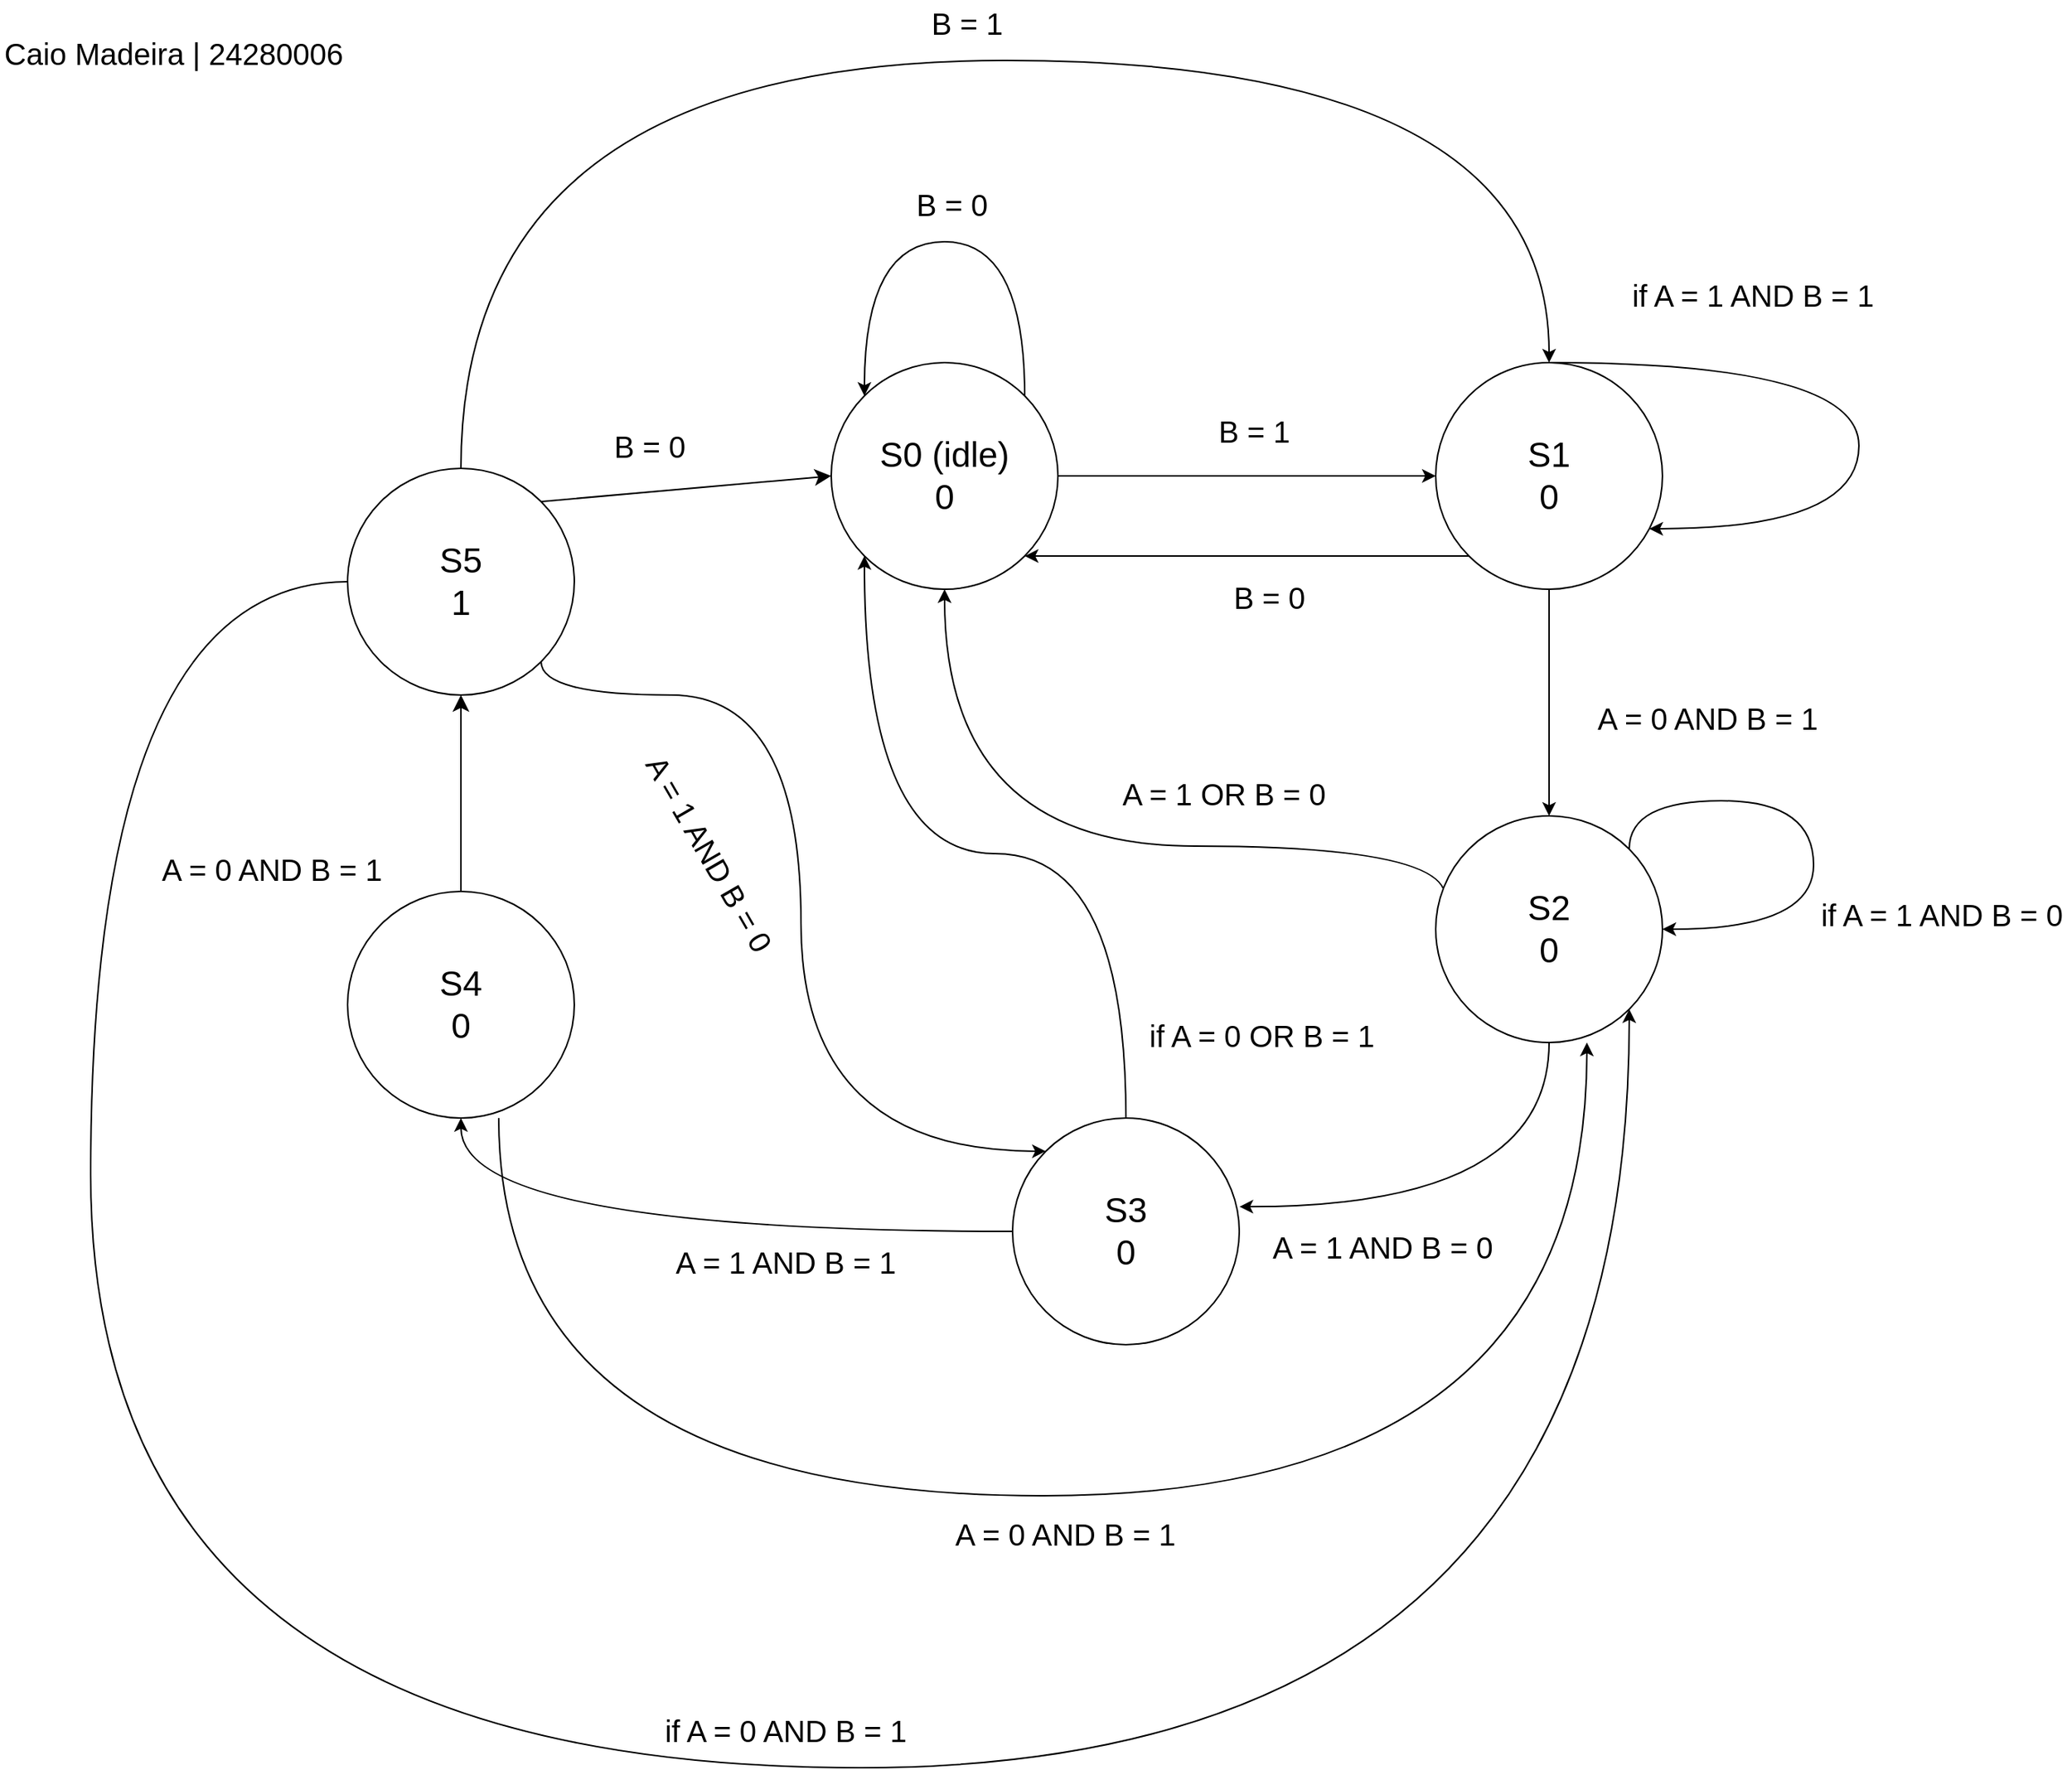 <mxfile version="24.7.13">
  <diagram name="Page-1" id="b_PFSjgRnYWqNBcnfu1e">
    <mxGraphModel dx="3007" dy="1845" grid="1" gridSize="10" guides="1" tooltips="1" connect="1" arrows="1" fold="1" page="0" pageScale="1" pageWidth="850" pageHeight="1100" background="none" math="0" shadow="0">
      <root>
        <mxCell id="0" />
        <mxCell id="1" parent="0" />
        <mxCell id="tQddnmzMiFavjvR3CnS6-4" style="edgeStyle=orthogonalEdgeStyle;rounded=0;orthogonalLoop=1;jettySize=auto;html=1;entryX=0;entryY=0.5;entryDx=0;entryDy=0;" parent="1" source="tQddnmzMiFavjvR3CnS6-1" target="tQddnmzMiFavjvR3CnS6-2" edge="1">
          <mxGeometry relative="1" as="geometry" />
        </mxCell>
        <mxCell id="tQddnmzMiFavjvR3CnS6-1" value="&lt;font style=&quot;font-size: 23px;&quot;&gt;S0 (idle)&lt;br&gt;0&lt;/font&gt;" style="ellipse;whiteSpace=wrap;html=1;aspect=fixed;" parent="1" vertex="1">
          <mxGeometry x="240" y="100" width="150" height="150" as="geometry" />
        </mxCell>
        <mxCell id="tQddnmzMiFavjvR3CnS6-7" style="edgeStyle=orthogonalEdgeStyle;rounded=0;orthogonalLoop=1;jettySize=auto;html=1;" parent="1" source="tQddnmzMiFavjvR3CnS6-2" edge="1">
          <mxGeometry relative="1" as="geometry">
            <mxPoint x="715" y="400" as="targetPoint" />
          </mxGeometry>
        </mxCell>
        <mxCell id="tQddnmzMiFavjvR3CnS6-23" style="edgeStyle=orthogonalEdgeStyle;rounded=0;orthogonalLoop=1;jettySize=auto;html=1;exitX=0;exitY=1;exitDx=0;exitDy=0;entryX=1;entryY=1;entryDx=0;entryDy=0;" parent="1" source="tQddnmzMiFavjvR3CnS6-2" target="tQddnmzMiFavjvR3CnS6-1" edge="1">
          <mxGeometry relative="1" as="geometry" />
        </mxCell>
        <mxCell id="tQddnmzMiFavjvR3CnS6-2" value="&lt;font style=&quot;font-size: 23px;&quot;&gt;S1&lt;br&gt;0&lt;/font&gt;" style="ellipse;whiteSpace=wrap;html=1;aspect=fixed;" parent="1" vertex="1">
          <mxGeometry x="640" y="100" width="150" height="150" as="geometry" />
        </mxCell>
        <mxCell id="tQddnmzMiFavjvR3CnS6-3" value="&lt;span style=&quot;font-size: 20px;&quot;&gt;B = 1&lt;/span&gt;" style="text;html=1;align=center;verticalAlign=middle;whiteSpace=wrap;rounded=0;" parent="1" vertex="1">
          <mxGeometry x="490" y="130" width="60" height="30" as="geometry" />
        </mxCell>
        <mxCell id="tQddnmzMiFavjvR3CnS6-25" style="edgeStyle=orthogonalEdgeStyle;rounded=0;orthogonalLoop=1;jettySize=auto;html=1;entryX=0.5;entryY=1;entryDx=0;entryDy=0;curved=1;exitX=0.042;exitY=0.358;exitDx=0;exitDy=0;exitPerimeter=0;" parent="1" source="tQddnmzMiFavjvR3CnS6-5" target="tQddnmzMiFavjvR3CnS6-1" edge="1">
          <mxGeometry relative="1" as="geometry">
            <Array as="points">
              <mxPoint x="646" y="420" />
              <mxPoint x="315" y="420" />
            </Array>
          </mxGeometry>
        </mxCell>
        <mxCell id="tQddnmzMiFavjvR3CnS6-5" value="&lt;span style=&quot;font-size: 23px;&quot;&gt;S2&lt;/span&gt;&lt;div&gt;&lt;span style=&quot;font-size: 23px;&quot;&gt;0&lt;/span&gt;&lt;/div&gt;" style="ellipse;whiteSpace=wrap;html=1;aspect=fixed;" parent="1" vertex="1">
          <mxGeometry x="640" y="400" width="150" height="150" as="geometry" />
        </mxCell>
        <mxCell id="tQddnmzMiFavjvR3CnS6-9" value="&lt;span style=&quot;font-size: 20px;&quot;&gt;A = 0 AND B = 1&lt;/span&gt;" style="text;html=1;align=center;verticalAlign=middle;whiteSpace=wrap;rounded=0;" parent="1" vertex="1">
          <mxGeometry x="740" y="320" width="160" height="30" as="geometry" />
        </mxCell>
        <mxCell id="tQddnmzMiFavjvR3CnS6-11" style="edgeStyle=orthogonalEdgeStyle;rounded=0;orthogonalLoop=1;jettySize=auto;html=1;exitX=1;exitY=0;exitDx=0;exitDy=0;entryX=0;entryY=0;entryDx=0;entryDy=0;curved=1;" parent="1" source="tQddnmzMiFavjvR3CnS6-1" target="tQddnmzMiFavjvR3CnS6-1" edge="1">
          <mxGeometry relative="1" as="geometry">
            <Array as="points">
              <mxPoint x="368" y="20" />
              <mxPoint x="262" y="20" />
            </Array>
          </mxGeometry>
        </mxCell>
        <mxCell id="tQddnmzMiFavjvR3CnS6-16" style="edgeStyle=orthogonalEdgeStyle;rounded=0;orthogonalLoop=1;jettySize=auto;html=1;entryX=0.5;entryY=1;entryDx=0;entryDy=0;curved=1;" parent="1" source="tQddnmzMiFavjvR3CnS6-12" target="tQddnmzMiFavjvR3CnS6-15" edge="1">
          <mxGeometry relative="1" as="geometry" />
        </mxCell>
        <mxCell id="tQddnmzMiFavjvR3CnS6-27" style="edgeStyle=orthogonalEdgeStyle;rounded=0;orthogonalLoop=1;jettySize=auto;html=1;exitX=0.5;exitY=0;exitDx=0;exitDy=0;entryX=0;entryY=1;entryDx=0;entryDy=0;curved=1;" parent="1" source="tQddnmzMiFavjvR3CnS6-12" target="tQddnmzMiFavjvR3CnS6-1" edge="1">
          <mxGeometry relative="1" as="geometry" />
        </mxCell>
        <mxCell id="tQddnmzMiFavjvR3CnS6-12" value="&lt;span style=&quot;font-size: 23px;&quot;&gt;S3&lt;/span&gt;&lt;div&gt;&lt;span style=&quot;font-size: 23px;&quot;&gt;0&lt;/span&gt;&lt;/div&gt;" style="ellipse;whiteSpace=wrap;html=1;aspect=fixed;" parent="1" vertex="1">
          <mxGeometry x="360" y="600" width="150" height="150" as="geometry" />
        </mxCell>
        <mxCell id="tQddnmzMiFavjvR3CnS6-13" style="edgeStyle=orthogonalEdgeStyle;rounded=0;orthogonalLoop=1;jettySize=auto;html=1;entryX=1.001;entryY=0.391;entryDx=0;entryDy=0;entryPerimeter=0;curved=1;" parent="1" source="tQddnmzMiFavjvR3CnS6-5" target="tQddnmzMiFavjvR3CnS6-12" edge="1">
          <mxGeometry relative="1" as="geometry">
            <Array as="points">
              <mxPoint x="715" y="659" />
            </Array>
          </mxGeometry>
        </mxCell>
        <mxCell id="tQddnmzMiFavjvR3CnS6-14" value="&lt;span style=&quot;font-size: 20px;&quot;&gt;A = 1 AND B = 0&lt;/span&gt;" style="text;html=1;align=center;verticalAlign=middle;whiteSpace=wrap;rounded=0;" parent="1" vertex="1">
          <mxGeometry x="530" y="670" width="150" height="30" as="geometry" />
        </mxCell>
        <mxCell id="TSoL59lhyGNRVLlthy6h-4" style="edgeStyle=none;curved=1;rounded=0;orthogonalLoop=1;jettySize=auto;html=1;entryX=0.5;entryY=1;entryDx=0;entryDy=0;fontSize=12;startSize=8;endSize=8;" parent="1" source="tQddnmzMiFavjvR3CnS6-15" target="TSoL59lhyGNRVLlthy6h-2" edge="1">
          <mxGeometry relative="1" as="geometry" />
        </mxCell>
        <mxCell id="Ctu_GQ60YnpbgzEwKwgF-7" style="edgeStyle=orthogonalEdgeStyle;rounded=0;orthogonalLoop=1;jettySize=auto;html=1;curved=1;" edge="1" parent="1">
          <mxGeometry relative="1" as="geometry">
            <mxPoint x="20" y="600" as="sourcePoint" />
            <mxPoint x="740" y="550" as="targetPoint" />
            <Array as="points">
              <mxPoint x="20" y="850" />
              <mxPoint x="740" y="850" />
            </Array>
          </mxGeometry>
        </mxCell>
        <mxCell id="tQddnmzMiFavjvR3CnS6-15" value="&lt;div&gt;&lt;span style=&quot;font-size: 23px;&quot;&gt;S4&lt;/span&gt;&lt;/div&gt;&lt;div&gt;&lt;span style=&quot;font-size: 23px;&quot;&gt;0&lt;/span&gt;&lt;/div&gt;" style="ellipse;whiteSpace=wrap;html=1;aspect=fixed;" parent="1" vertex="1">
          <mxGeometry x="-80" y="450" width="150" height="150" as="geometry" />
        </mxCell>
        <mxCell id="tQddnmzMiFavjvR3CnS6-20" value="&lt;span style=&quot;font-size: 20px;&quot;&gt;A = 1 AND B = 1&lt;/span&gt;" style="text;html=1;align=center;verticalAlign=middle;whiteSpace=wrap;rounded=0;" parent="1" vertex="1">
          <mxGeometry x="130" y="680" width="160" height="30" as="geometry" />
        </mxCell>
        <mxCell id="tQddnmzMiFavjvR3CnS6-21" value="&lt;span style=&quot;font-size: 20px;&quot;&gt;B = 0&lt;/span&gt;" style="text;html=1;align=center;verticalAlign=middle;whiteSpace=wrap;rounded=0;" parent="1" vertex="1">
          <mxGeometry x="70" y="140" width="100" height="30" as="geometry" />
        </mxCell>
        <mxCell id="tQddnmzMiFavjvR3CnS6-24" value="&lt;span style=&quot;font-size: 20px;&quot;&gt;B = 0&lt;/span&gt;" style="text;html=1;align=center;verticalAlign=middle;whiteSpace=wrap;rounded=0;" parent="1" vertex="1">
          <mxGeometry x="490" y="240" width="80" height="30" as="geometry" />
        </mxCell>
        <mxCell id="tQddnmzMiFavjvR3CnS6-26" value="&lt;span style=&quot;font-size: 20px;&quot;&gt;A = 1 OR B = 0&lt;/span&gt;" style="text;html=1;align=center;verticalAlign=middle;whiteSpace=wrap;rounded=0;" parent="1" vertex="1">
          <mxGeometry x="420" y="370" width="160" height="30" as="geometry" />
        </mxCell>
        <mxCell id="tQddnmzMiFavjvR3CnS6-28" value="&lt;span style=&quot;font-size: 20px;&quot;&gt;if A = 0 OR B = 1&lt;/span&gt;" style="text;html=1;align=center;verticalAlign=middle;whiteSpace=wrap;rounded=0;" parent="1" vertex="1">
          <mxGeometry x="440" y="530" width="170" height="30" as="geometry" />
        </mxCell>
        <mxCell id="tQddnmzMiFavjvR3CnS6-34" value="&lt;span style=&quot;font-size: 20px;&quot;&gt;Caio Madeira | 24280006&lt;/span&gt;" style="text;html=1;align=center;verticalAlign=middle;whiteSpace=wrap;rounded=0;" parent="1" vertex="1">
          <mxGeometry x="-310" y="-120" width="230" height="30" as="geometry" />
        </mxCell>
        <mxCell id="TSoL59lhyGNRVLlthy6h-7" style="edgeStyle=none;curved=1;rounded=0;orthogonalLoop=1;jettySize=auto;html=1;exitX=1;exitY=0;exitDx=0;exitDy=0;entryX=0;entryY=0.5;entryDx=0;entryDy=0;fontSize=12;startSize=8;endSize=8;" parent="1" source="TSoL59lhyGNRVLlthy6h-2" target="tQddnmzMiFavjvR3CnS6-1" edge="1">
          <mxGeometry relative="1" as="geometry" />
        </mxCell>
        <mxCell id="Ctu_GQ60YnpbgzEwKwgF-9" style="edgeStyle=orthogonalEdgeStyle;rounded=0;orthogonalLoop=1;jettySize=auto;html=1;entryX=0.5;entryY=0;entryDx=0;entryDy=0;curved=1;" edge="1" parent="1" source="TSoL59lhyGNRVLlthy6h-2" target="tQddnmzMiFavjvR3CnS6-2">
          <mxGeometry relative="1" as="geometry">
            <Array as="points">
              <mxPoint x="-5" y="-100" />
              <mxPoint x="715" y="-100" />
            </Array>
          </mxGeometry>
        </mxCell>
        <mxCell id="Ctu_GQ60YnpbgzEwKwgF-11" style="edgeStyle=orthogonalEdgeStyle;rounded=0;orthogonalLoop=1;jettySize=auto;html=1;entryX=0;entryY=0;entryDx=0;entryDy=0;curved=1;exitX=1;exitY=1;exitDx=0;exitDy=0;" edge="1" parent="1" source="TSoL59lhyGNRVLlthy6h-2" target="tQddnmzMiFavjvR3CnS6-12">
          <mxGeometry relative="1" as="geometry">
            <mxPoint x="-10" y="320" as="sourcePoint" />
            <mxPoint x="301.967" y="696.967" as="targetPoint" />
            <Array as="points">
              <mxPoint x="48" y="320" />
              <mxPoint x="220" y="320" />
              <mxPoint x="220" y="622" />
            </Array>
          </mxGeometry>
        </mxCell>
        <mxCell id="Ctu_GQ60YnpbgzEwKwgF-15" style="edgeStyle=orthogonalEdgeStyle;rounded=0;orthogonalLoop=1;jettySize=auto;html=1;entryX=1;entryY=1;entryDx=0;entryDy=0;curved=1;" edge="1" parent="1" source="TSoL59lhyGNRVLlthy6h-2" target="tQddnmzMiFavjvR3CnS6-5">
          <mxGeometry relative="1" as="geometry">
            <Array as="points">
              <mxPoint x="-250" y="245" />
              <mxPoint x="-250" y="1030" />
              <mxPoint x="768" y="1030" />
            </Array>
          </mxGeometry>
        </mxCell>
        <mxCell id="TSoL59lhyGNRVLlthy6h-2" value="&lt;div&gt;&lt;span style=&quot;font-size: 23px;&quot;&gt;S5&lt;/span&gt;&lt;/div&gt;&lt;div&gt;&lt;span style=&quot;font-size: 23px;&quot;&gt;1&lt;/span&gt;&lt;/div&gt;" style="ellipse;whiteSpace=wrap;html=1;aspect=fixed;" parent="1" vertex="1">
          <mxGeometry x="-80" y="170" width="150" height="150" as="geometry" />
        </mxCell>
        <mxCell id="TSoL59lhyGNRVLlthy6h-3" style="edgeStyle=none;curved=1;rounded=0;orthogonalLoop=1;jettySize=auto;html=1;exitX=0.5;exitY=0;exitDx=0;exitDy=0;fontSize=12;startSize=8;endSize=8;" parent="1" edge="1">
          <mxGeometry relative="1" as="geometry">
            <mxPoint x="-145" y="510" as="sourcePoint" />
            <mxPoint x="-145" y="510" as="targetPoint" />
          </mxGeometry>
        </mxCell>
        <mxCell id="TSoL59lhyGNRVLlthy6h-8" value="&lt;span style=&quot;font-size: 20px;&quot;&gt;A = 0 AND B = 1&lt;/span&gt;" style="text;html=1;align=center;verticalAlign=middle;whiteSpace=wrap;rounded=0;" parent="1" vertex="1">
          <mxGeometry x="-210" y="420" width="160" height="30" as="geometry" />
        </mxCell>
        <mxCell id="1OENyqT5GAdR2yC9RkHn-1" value="&lt;span style=&quot;font-size: 20px;&quot;&gt;B = 0&lt;/span&gt;" style="text;html=1;align=center;verticalAlign=middle;whiteSpace=wrap;rounded=0;" parent="1" vertex="1">
          <mxGeometry x="240" y="-20" width="160" height="30" as="geometry" />
        </mxCell>
        <mxCell id="Ctu_GQ60YnpbgzEwKwgF-1" style="edgeStyle=orthogonalEdgeStyle;rounded=0;orthogonalLoop=1;jettySize=auto;html=1;curved=1;exitX=0.5;exitY=0;exitDx=0;exitDy=0;" edge="1" parent="1" source="tQddnmzMiFavjvR3CnS6-2" target="tQddnmzMiFavjvR3CnS6-2">
          <mxGeometry relative="1" as="geometry">
            <mxPoint x="800" y="100" as="sourcePoint" />
            <Array as="points">
              <mxPoint x="920" y="100" />
              <mxPoint x="920" y="210" />
            </Array>
          </mxGeometry>
        </mxCell>
        <mxCell id="Ctu_GQ60YnpbgzEwKwgF-3" value="&lt;span style=&quot;font-size: 20px;&quot;&gt;if A = 1 AND B = 1&lt;br&gt;&lt;/span&gt;" style="text;html=1;align=center;verticalAlign=middle;whiteSpace=wrap;rounded=0;" vertex="1" parent="1">
          <mxGeometry x="740" y="40" width="220" height="30" as="geometry" />
        </mxCell>
        <mxCell id="Ctu_GQ60YnpbgzEwKwgF-4" value="&lt;span style=&quot;font-size: 20px;&quot;&gt;if A = 1 AND B = 0&lt;br&gt;&lt;/span&gt;" style="text;html=1;align=center;verticalAlign=middle;whiteSpace=wrap;rounded=0;" vertex="1" parent="1">
          <mxGeometry x="890" y="450" width="170" height="30" as="geometry" />
        </mxCell>
        <mxCell id="Ctu_GQ60YnpbgzEwKwgF-6" style="edgeStyle=orthogonalEdgeStyle;rounded=0;orthogonalLoop=1;jettySize=auto;html=1;exitX=1;exitY=0;exitDx=0;exitDy=0;entryX=1;entryY=0.5;entryDx=0;entryDy=0;curved=1;" edge="1" parent="1" source="tQddnmzMiFavjvR3CnS6-5" target="tQddnmzMiFavjvR3CnS6-5">
          <mxGeometry relative="1" as="geometry">
            <Array as="points">
              <mxPoint x="768" y="390" />
              <mxPoint x="890" y="390" />
              <mxPoint x="890" y="475" />
            </Array>
          </mxGeometry>
        </mxCell>
        <mxCell id="Ctu_GQ60YnpbgzEwKwgF-8" value="&lt;span style=&quot;font-size: 20px;&quot;&gt;A = 0 AND B = 1&lt;br&gt;&lt;/span&gt;" style="text;html=1;align=center;verticalAlign=middle;whiteSpace=wrap;rounded=0;" vertex="1" parent="1">
          <mxGeometry x="320" y="860" width="150" height="30" as="geometry" />
        </mxCell>
        <mxCell id="Ctu_GQ60YnpbgzEwKwgF-10" value="&lt;span style=&quot;font-size: 20px;&quot;&gt;B = 1&lt;/span&gt;" style="text;html=1;align=center;verticalAlign=middle;whiteSpace=wrap;rounded=0;" vertex="1" parent="1">
          <mxGeometry x="250" y="-140" width="160" height="30" as="geometry" />
        </mxCell>
        <mxCell id="Ctu_GQ60YnpbgzEwKwgF-12" value="&lt;span style=&quot;font-size: 20px;&quot;&gt;A = 1 AND B = 0&lt;br&gt;&lt;/span&gt;" style="text;html=1;align=center;verticalAlign=middle;whiteSpace=wrap;rounded=0;rotation=60;" vertex="1" parent="1">
          <mxGeometry x="80" y="410" width="160" height="30" as="geometry" />
        </mxCell>
        <mxCell id="Ctu_GQ60YnpbgzEwKwgF-14" value="&lt;span style=&quot;font-size: 20px;&quot;&gt;if A = 0 AND B = 1&lt;br&gt;&lt;/span&gt;" style="text;html=1;align=center;verticalAlign=middle;whiteSpace=wrap;rounded=0;" vertex="1" parent="1">
          <mxGeometry x="100" y="990" width="220" height="30" as="geometry" />
        </mxCell>
      </root>
    </mxGraphModel>
  </diagram>
</mxfile>
